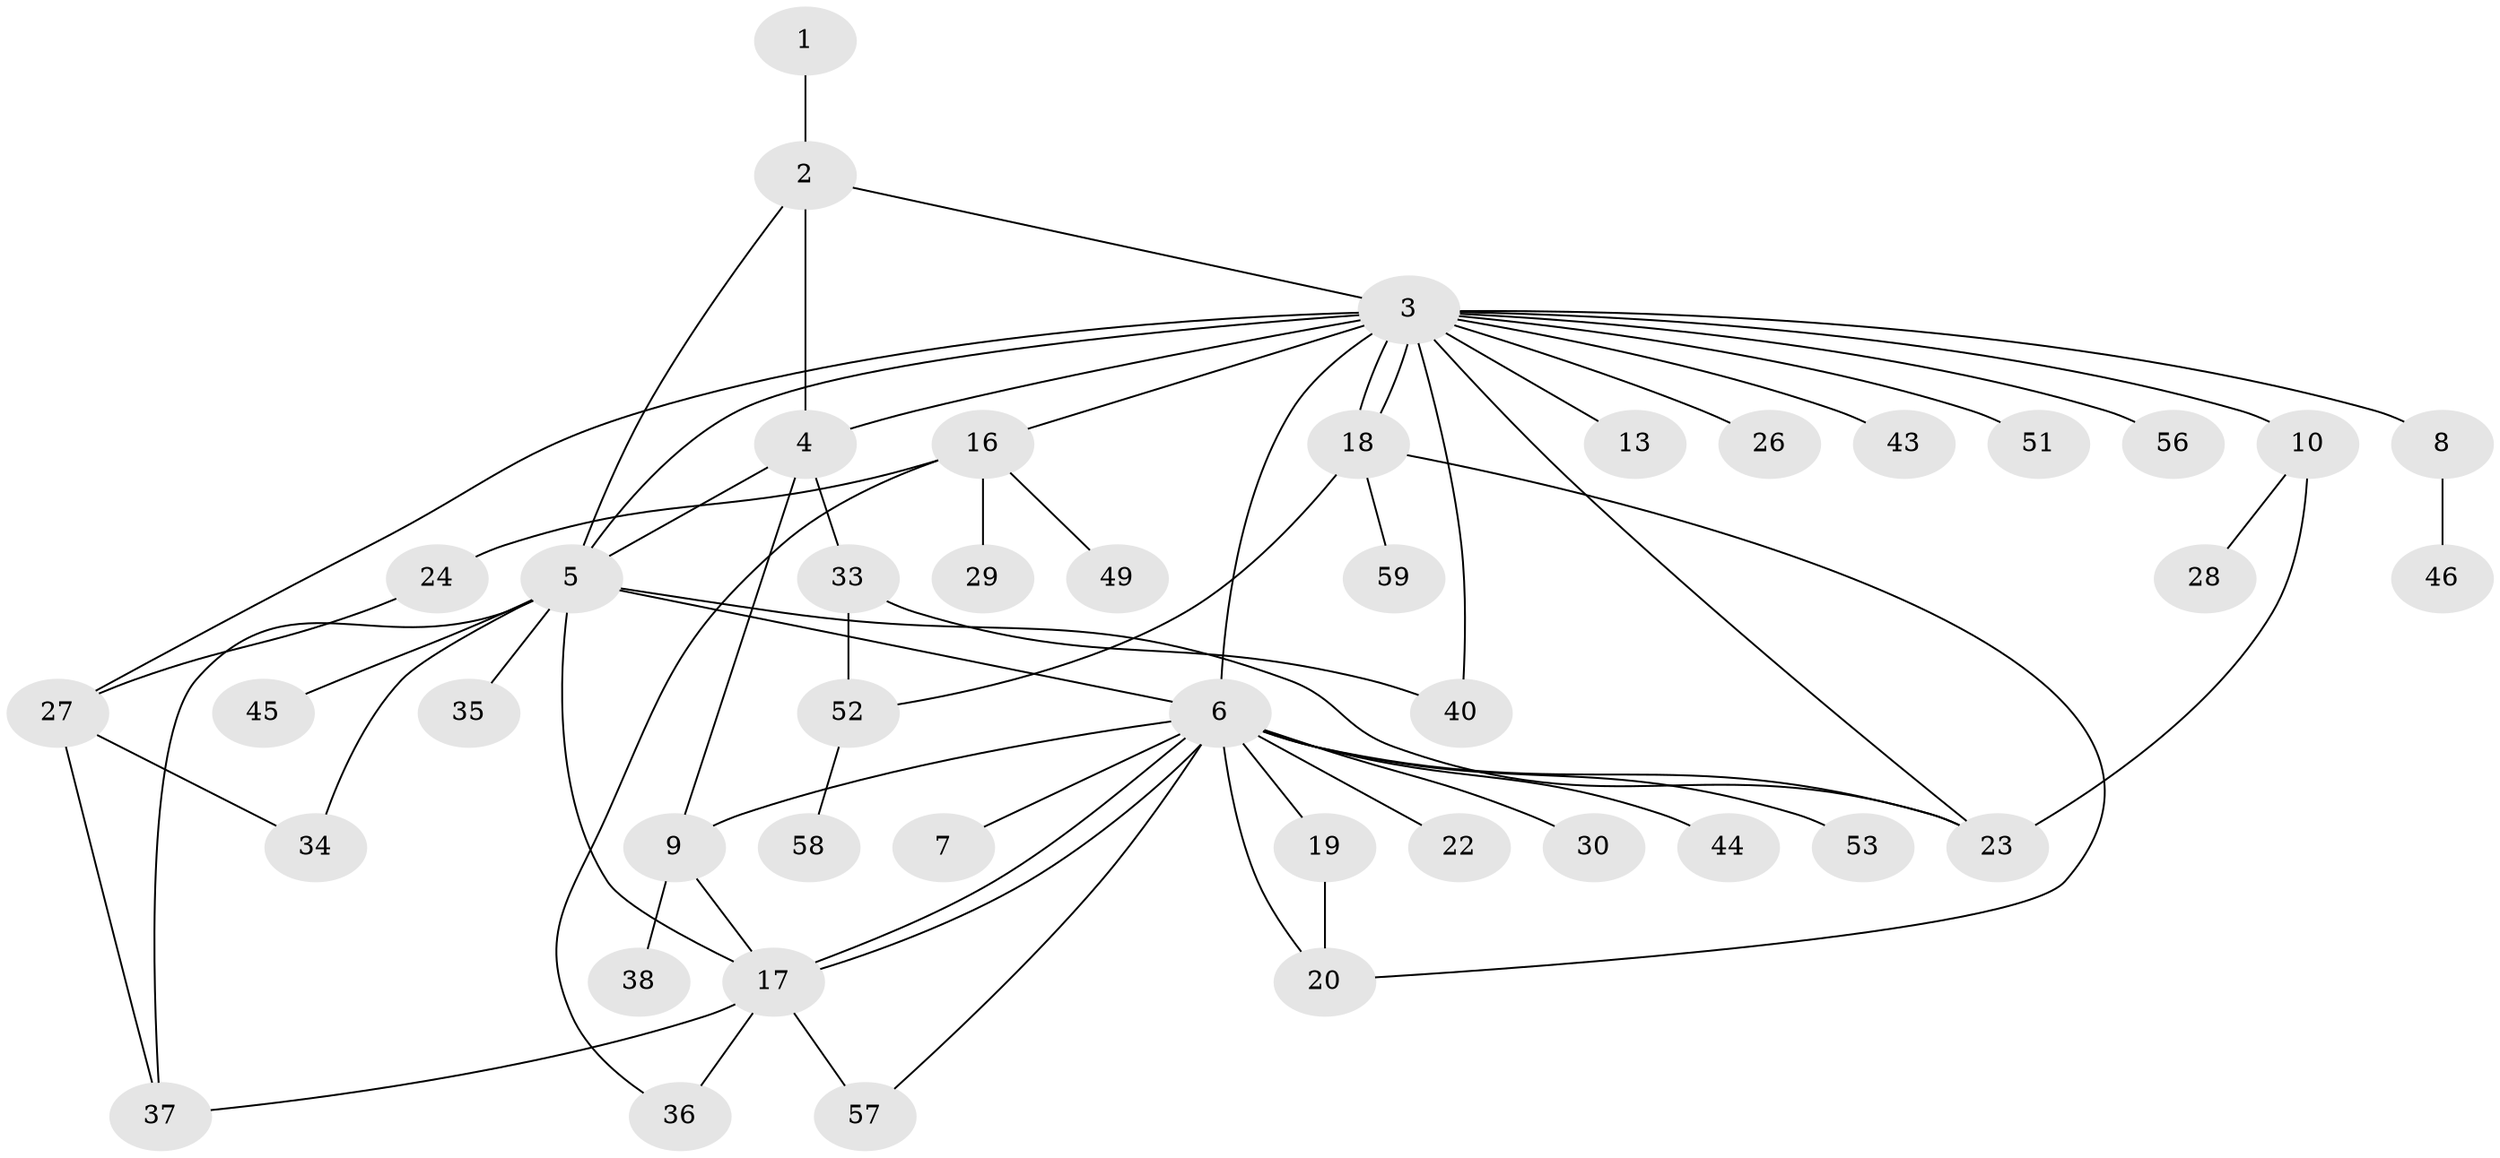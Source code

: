 // Generated by graph-tools (version 1.1) at 2025/51/02/27/25 19:51:57]
// undirected, 43 vertices, 64 edges
graph export_dot {
graph [start="1"]
  node [color=gray90,style=filled];
  1 [super="+55"];
  2 [super="+42"];
  3 [super="+12"];
  4 [super="+47"];
  5 [super="+15"];
  6 [super="+14"];
  7;
  8 [super="+50"];
  9;
  10 [super="+11"];
  13;
  16 [super="+31"];
  17 [super="+41"];
  18 [super="+21"];
  19;
  20 [super="+62"];
  22 [super="+54"];
  23 [super="+39"];
  24 [super="+25"];
  26;
  27 [super="+32"];
  28;
  29;
  30;
  33;
  34 [super="+48"];
  35;
  36;
  37 [super="+60"];
  38;
  40;
  43;
  44;
  45;
  46;
  49;
  51;
  52 [super="+61"];
  53;
  56;
  57;
  58;
  59;
  1 -- 2;
  2 -- 3;
  2 -- 4;
  2 -- 5;
  3 -- 4;
  3 -- 5 [weight=2];
  3 -- 6 [weight=2];
  3 -- 8;
  3 -- 10 [weight=2];
  3 -- 13;
  3 -- 16;
  3 -- 18;
  3 -- 18;
  3 -- 26;
  3 -- 27;
  3 -- 40;
  3 -- 51;
  3 -- 56;
  3 -- 43;
  3 -- 23;
  4 -- 9;
  4 -- 33;
  4 -- 5;
  5 -- 6;
  5 -- 34;
  5 -- 35;
  5 -- 37;
  5 -- 45;
  5 -- 17;
  5 -- 23;
  6 -- 7;
  6 -- 17;
  6 -- 17;
  6 -- 22;
  6 -- 23;
  6 -- 30;
  6 -- 53;
  6 -- 19;
  6 -- 9;
  6 -- 44;
  6 -- 57;
  6 -- 20;
  8 -- 46;
  9 -- 17;
  9 -- 38;
  10 -- 28;
  10 -- 23;
  16 -- 24;
  16 -- 29;
  16 -- 36;
  16 -- 49;
  17 -- 36;
  17 -- 37;
  17 -- 57;
  18 -- 52;
  18 -- 59;
  18 -- 20;
  19 -- 20;
  24 -- 27;
  27 -- 37;
  27 -- 34;
  33 -- 40;
  33 -- 52;
  52 -- 58;
}
